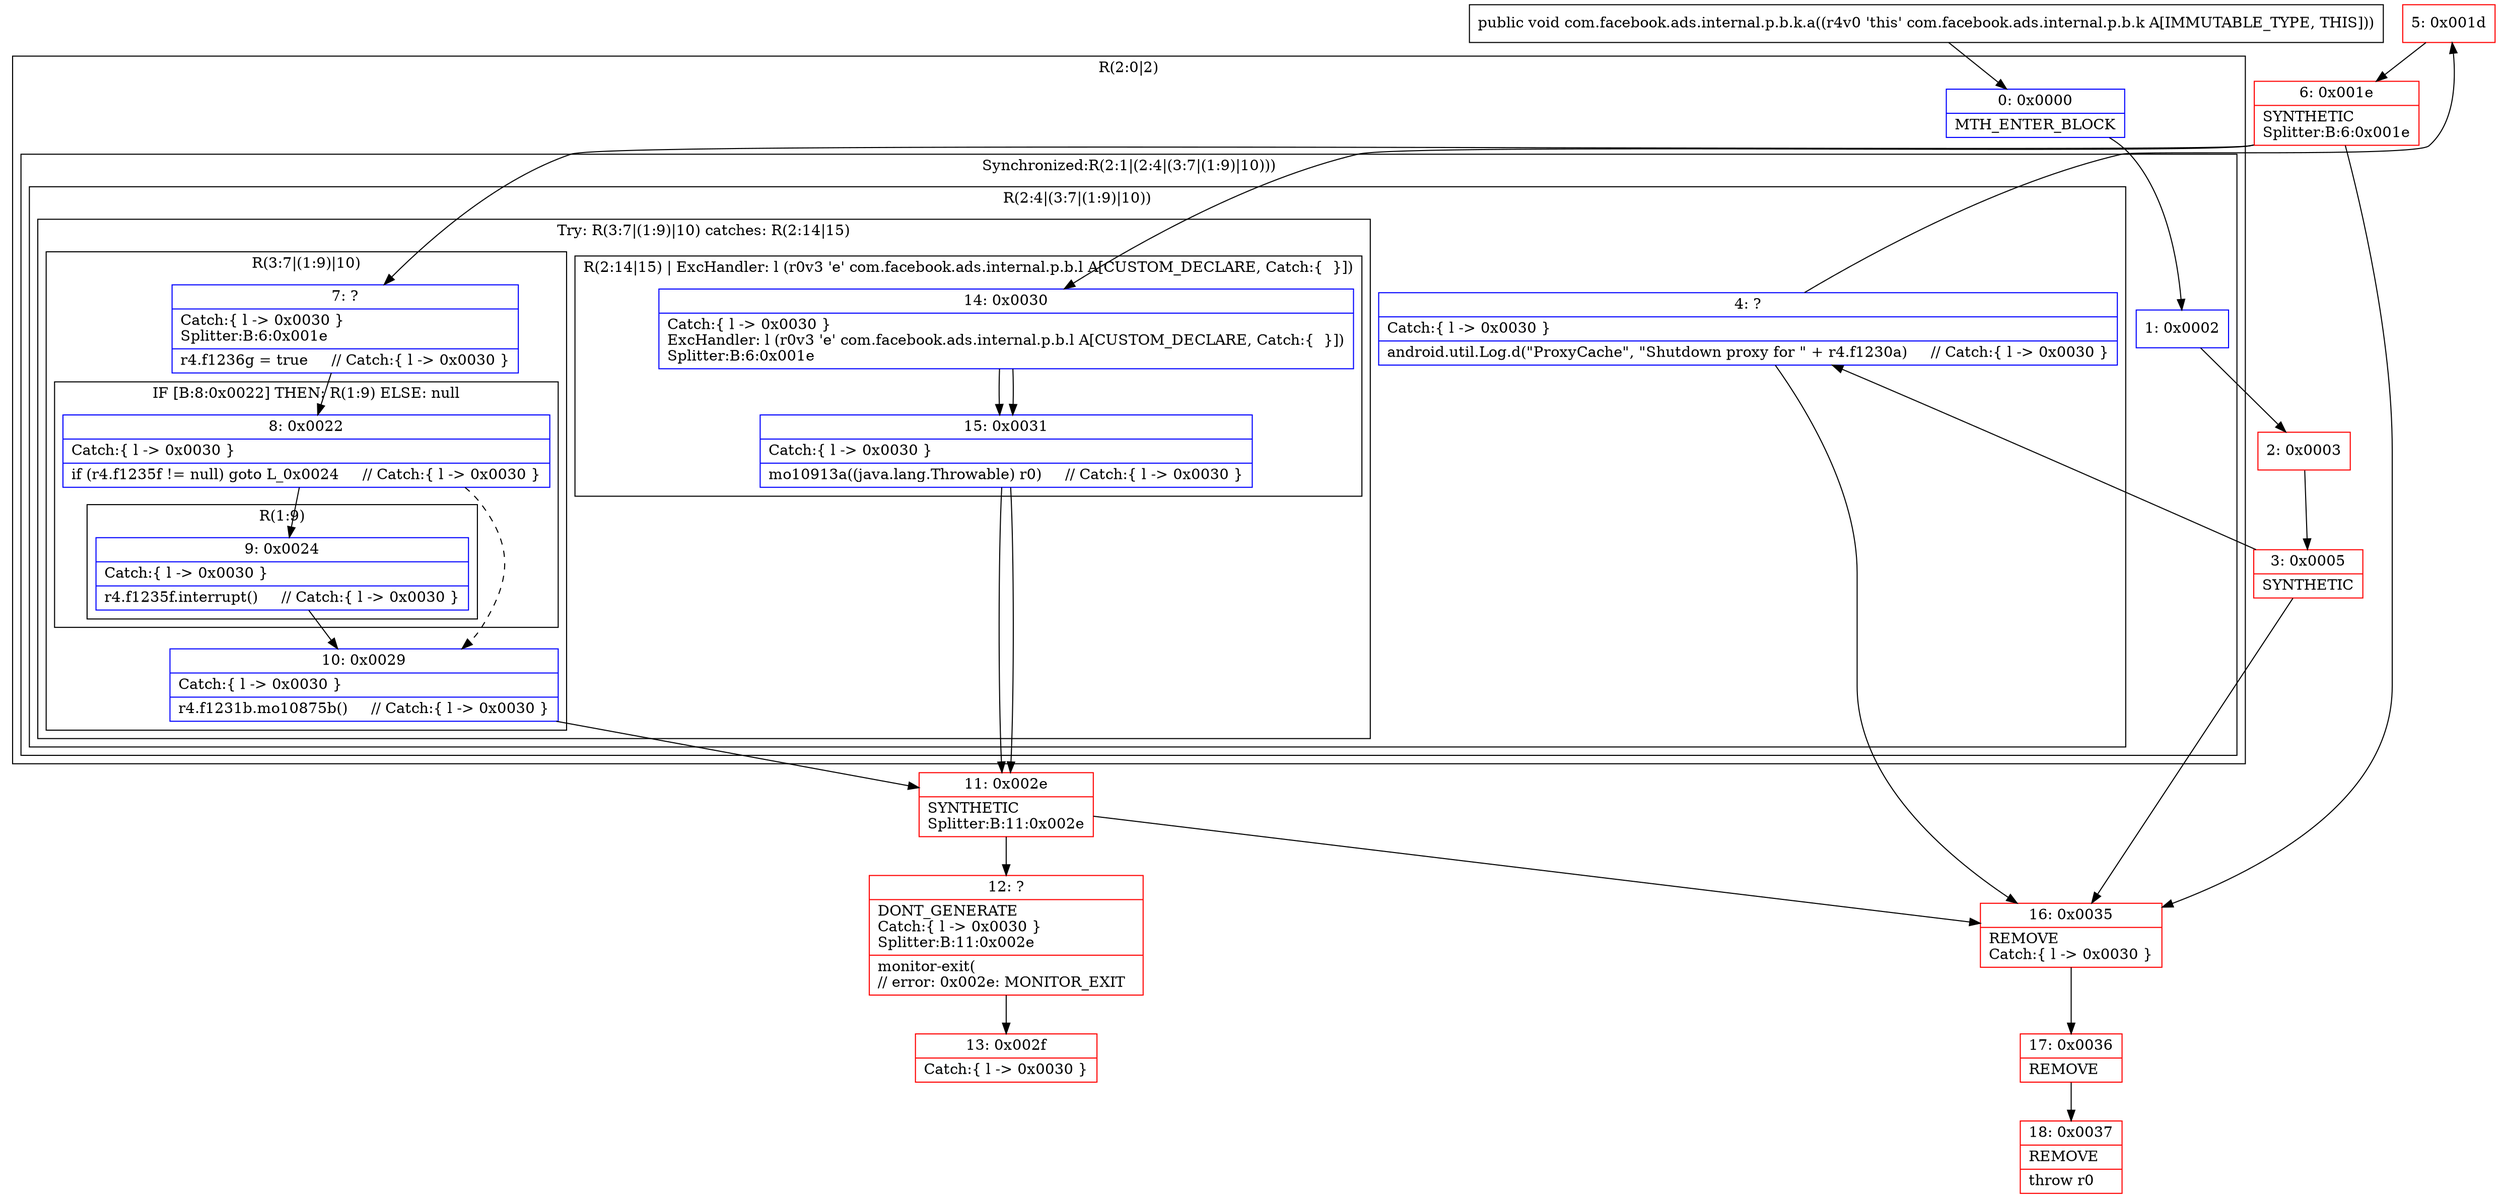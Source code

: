 digraph "CFG forcom.facebook.ads.internal.p.b.k.a()V" {
subgraph cluster_Region_1102867337 {
label = "R(2:0|2)";
node [shape=record,color=blue];
Node_0 [shape=record,label="{0\:\ 0x0000|MTH_ENTER_BLOCK\l}"];
subgraph cluster_SynchronizedRegion_86345147 {
label = "Synchronized:R(2:1|(2:4|(3:7|(1:9)|10)))";
node [shape=record,color=blue];
Node_1 [shape=record,label="{1\:\ 0x0002}"];
subgraph cluster_Region_1546285395 {
label = "R(2:4|(3:7|(1:9)|10))";
node [shape=record,color=blue];
Node_4 [shape=record,label="{4\:\ ?|Catch:\{ l \-\> 0x0030 \}\l|android.util.Log.d(\"ProxyCache\", \"Shutdown proxy for \" + r4.f1230a)     \/\/ Catch:\{ l \-\> 0x0030 \}\l}"];
subgraph cluster_TryCatchRegion_719194327 {
label = "Try: R(3:7|(1:9)|10) catches: R(2:14|15)";
node [shape=record,color=blue];
subgraph cluster_Region_136109606 {
label = "R(3:7|(1:9)|10)";
node [shape=record,color=blue];
Node_7 [shape=record,label="{7\:\ ?|Catch:\{ l \-\> 0x0030 \}\lSplitter:B:6:0x001e\l|r4.f1236g = true     \/\/ Catch:\{ l \-\> 0x0030 \}\l}"];
subgraph cluster_IfRegion_566074051 {
label = "IF [B:8:0x0022] THEN: R(1:9) ELSE: null";
node [shape=record,color=blue];
Node_8 [shape=record,label="{8\:\ 0x0022|Catch:\{ l \-\> 0x0030 \}\l|if (r4.f1235f != null) goto L_0x0024     \/\/ Catch:\{ l \-\> 0x0030 \}\l}"];
subgraph cluster_Region_772986702 {
label = "R(1:9)";
node [shape=record,color=blue];
Node_9 [shape=record,label="{9\:\ 0x0024|Catch:\{ l \-\> 0x0030 \}\l|r4.f1235f.interrupt()     \/\/ Catch:\{ l \-\> 0x0030 \}\l}"];
}
}
Node_10 [shape=record,label="{10\:\ 0x0029|Catch:\{ l \-\> 0x0030 \}\l|r4.f1231b.mo10875b()     \/\/ Catch:\{ l \-\> 0x0030 \}\l}"];
}
subgraph cluster_Region_1959852779 {
label = "R(2:14|15) | ExcHandler: l (r0v3 'e' com.facebook.ads.internal.p.b.l A[CUSTOM_DECLARE, Catch:\{  \}])\l";
node [shape=record,color=blue];
Node_14 [shape=record,label="{14\:\ 0x0030|Catch:\{ l \-\> 0x0030 \}\lExcHandler: l (r0v3 'e' com.facebook.ads.internal.p.b.l A[CUSTOM_DECLARE, Catch:\{  \}])\lSplitter:B:6:0x001e\l}"];
Node_15 [shape=record,label="{15\:\ 0x0031|Catch:\{ l \-\> 0x0030 \}\l|mo10913a((java.lang.Throwable) r0)     \/\/ Catch:\{ l \-\> 0x0030 \}\l}"];
}
}
}
}
}
subgraph cluster_Region_1959852779 {
label = "R(2:14|15) | ExcHandler: l (r0v3 'e' com.facebook.ads.internal.p.b.l A[CUSTOM_DECLARE, Catch:\{  \}])\l";
node [shape=record,color=blue];
Node_14 [shape=record,label="{14\:\ 0x0030|Catch:\{ l \-\> 0x0030 \}\lExcHandler: l (r0v3 'e' com.facebook.ads.internal.p.b.l A[CUSTOM_DECLARE, Catch:\{  \}])\lSplitter:B:6:0x001e\l}"];
Node_15 [shape=record,label="{15\:\ 0x0031|Catch:\{ l \-\> 0x0030 \}\l|mo10913a((java.lang.Throwable) r0)     \/\/ Catch:\{ l \-\> 0x0030 \}\l}"];
}
Node_2 [shape=record,color=red,label="{2\:\ 0x0003}"];
Node_3 [shape=record,color=red,label="{3\:\ 0x0005|SYNTHETIC\l}"];
Node_5 [shape=record,color=red,label="{5\:\ 0x001d}"];
Node_6 [shape=record,color=red,label="{6\:\ 0x001e|SYNTHETIC\lSplitter:B:6:0x001e\l}"];
Node_11 [shape=record,color=red,label="{11\:\ 0x002e|SYNTHETIC\lSplitter:B:11:0x002e\l}"];
Node_12 [shape=record,color=red,label="{12\:\ ?|DONT_GENERATE\lCatch:\{ l \-\> 0x0030 \}\lSplitter:B:11:0x002e\l|monitor\-exit(\l\/\/ error: 0x002e: MONITOR_EXIT  \l}"];
Node_13 [shape=record,color=red,label="{13\:\ 0x002f|Catch:\{ l \-\> 0x0030 \}\l}"];
Node_16 [shape=record,color=red,label="{16\:\ 0x0035|REMOVE\lCatch:\{ l \-\> 0x0030 \}\l}"];
Node_17 [shape=record,color=red,label="{17\:\ 0x0036|REMOVE\l}"];
Node_18 [shape=record,color=red,label="{18\:\ 0x0037|REMOVE\l|throw r0\l}"];
MethodNode[shape=record,label="{public void com.facebook.ads.internal.p.b.k.a((r4v0 'this' com.facebook.ads.internal.p.b.k A[IMMUTABLE_TYPE, THIS])) }"];
MethodNode -> Node_0;
Node_0 -> Node_1;
Node_1 -> Node_2;
Node_4 -> Node_5;
Node_4 -> Node_16;
Node_7 -> Node_8;
Node_8 -> Node_9;
Node_8 -> Node_10[style=dashed];
Node_9 -> Node_10;
Node_10 -> Node_11;
Node_14 -> Node_15;
Node_15 -> Node_11;
Node_14 -> Node_15;
Node_15 -> Node_11;
Node_2 -> Node_3;
Node_3 -> Node_4;
Node_3 -> Node_16;
Node_5 -> Node_6;
Node_6 -> Node_7;
Node_6 -> Node_14;
Node_6 -> Node_16;
Node_11 -> Node_12;
Node_11 -> Node_16;
Node_12 -> Node_13;
Node_16 -> Node_17;
Node_17 -> Node_18;
}

